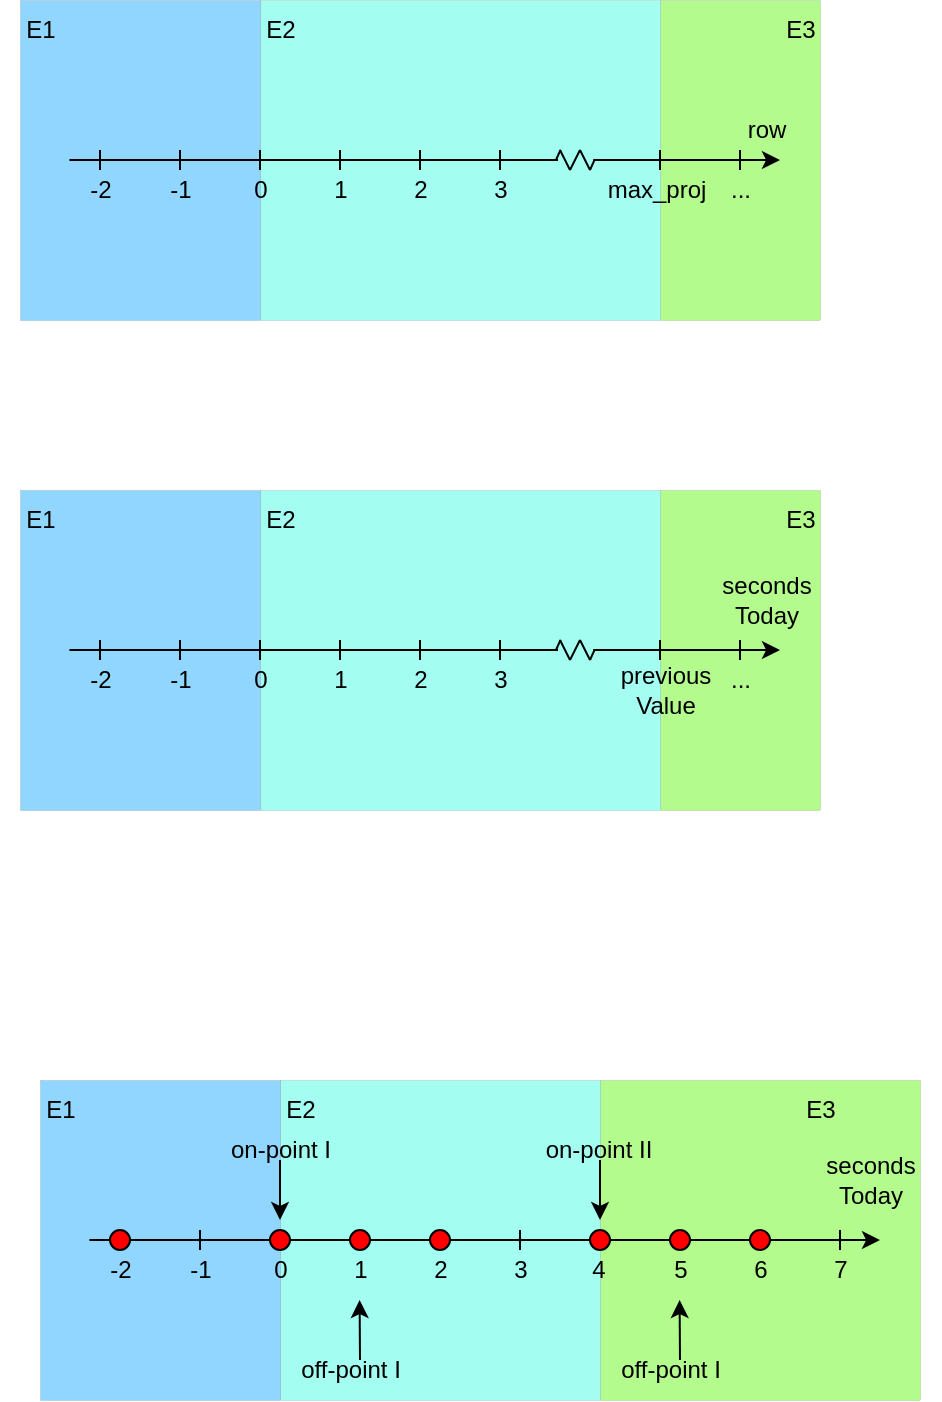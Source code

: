 <mxfile version="20.4.1" type="device" pages="4"><diagram id="XyOPIAh1SF2O_6Dm_9W6" name="row"><mxGraphModel dx="580" dy="315" grid="0" gridSize="10" guides="1" tooltips="1" connect="1" arrows="1" fold="1" page="1" pageScale="1" pageWidth="827" pageHeight="1169" math="0" shadow="0"><root><mxCell id="0"/><mxCell id="1" parent="0"/><mxCell id="z-jKcZe9JFJUxq-eMlUd-1" value="" style="rounded=0;whiteSpace=wrap;html=1;fillColor=#b2fb8c;strokeWidth=0;" vertex="1" parent="1"><mxGeometry x="440" y="585" width="80" height="160" as="geometry"/></mxCell><mxCell id="VmwlbT9tv_2r7a9RGxyj-30" value="" style="rounded=0;whiteSpace=wrap;html=1;fillColor=#b2fb8c;strokeWidth=0;" parent="1" vertex="1"><mxGeometry x="440" y="340" width="80" height="160" as="geometry"/></mxCell><mxCell id="VmwlbT9tv_2r7a9RGxyj-28" value="" style="rounded=0;whiteSpace=wrap;html=1;fillColor=#a4fdf1;strokeWidth=0;" parent="1" vertex="1"><mxGeometry x="240" y="340" width="200" height="160" as="geometry"/></mxCell><mxCell id="VmwlbT9tv_2r7a9RGxyj-26" value="" style="rounded=0;whiteSpace=wrap;html=1;fillColor=#91d6ff;strokeWidth=0;" parent="1" vertex="1"><mxGeometry x="120" y="340" width="120" height="160" as="geometry"/></mxCell><mxCell id="VmwlbT9tv_2r7a9RGxyj-1" value="" style="endArrow=classic;startArrow=none;html=1;rounded=0;startFill=0;entryX=-0.133;entryY=0;entryDx=0;entryDy=0;entryPerimeter=0;exitX=0.052;exitY=-0.002;exitDx=0;exitDy=0;exitPerimeter=0;" parent="1" source="804jgTx1HsIGyia56QH4-1" edge="1"><mxGeometry width="50" height="50" relative="1" as="geometry"><mxPoint x="140" y="420" as="sourcePoint"/><mxPoint x="500.01" y="420" as="targetPoint"/></mxGeometry></mxCell><mxCell id="VmwlbT9tv_2r7a9RGxyj-2" value="" style="endArrow=none;html=1;rounded=0;" parent="1" edge="1"><mxGeometry width="50" height="50" relative="1" as="geometry"><mxPoint x="160" y="425" as="sourcePoint"/><mxPoint x="160" y="415" as="targetPoint"/></mxGeometry></mxCell><mxCell id="VmwlbT9tv_2r7a9RGxyj-3" value="" style="endArrow=none;html=1;rounded=0;" parent="1" edge="1"><mxGeometry width="50" height="50" relative="1" as="geometry"><mxPoint x="240" y="425" as="sourcePoint"/><mxPoint x="240" y="415" as="targetPoint"/></mxGeometry></mxCell><mxCell id="VmwlbT9tv_2r7a9RGxyj-4" value="" style="endArrow=none;html=1;rounded=0;" parent="1" edge="1"><mxGeometry width="50" height="50" relative="1" as="geometry"><mxPoint x="200" y="425" as="sourcePoint"/><mxPoint x="200" y="415" as="targetPoint"/></mxGeometry></mxCell><mxCell id="VmwlbT9tv_2r7a9RGxyj-5" value="" style="endArrow=none;html=1;rounded=0;" parent="1" edge="1"><mxGeometry width="50" height="50" relative="1" as="geometry"><mxPoint x="280" y="425" as="sourcePoint"/><mxPoint x="280" y="415" as="targetPoint"/></mxGeometry></mxCell><mxCell id="VmwlbT9tv_2r7a9RGxyj-6" value="" style="endArrow=none;html=1;rounded=0;" parent="1" edge="1"><mxGeometry width="50" height="50" relative="1" as="geometry"><mxPoint x="320" y="425" as="sourcePoint"/><mxPoint x="320" y="415" as="targetPoint"/></mxGeometry></mxCell><mxCell id="VmwlbT9tv_2r7a9RGxyj-7" value="" style="endArrow=none;html=1;rounded=0;" parent="1" edge="1"><mxGeometry width="50" height="50" relative="1" as="geometry"><mxPoint x="360" y="425" as="sourcePoint"/><mxPoint x="360" y="415" as="targetPoint"/></mxGeometry></mxCell><mxCell id="VmwlbT9tv_2r7a9RGxyj-9" value="" style="endArrow=none;html=1;rounded=0;" parent="1" edge="1"><mxGeometry width="50" height="50" relative="1" as="geometry"><mxPoint x="440" y="425" as="sourcePoint"/><mxPoint x="440" y="415" as="targetPoint"/></mxGeometry></mxCell><mxCell id="VmwlbT9tv_2r7a9RGxyj-10" value="" style="endArrow=none;html=1;rounded=0;" parent="1" edge="1"><mxGeometry width="50" height="50" relative="1" as="geometry"><mxPoint x="480" y="425" as="sourcePoint"/><mxPoint x="480" y="415" as="targetPoint"/></mxGeometry></mxCell><mxCell id="VmwlbT9tv_2r7a9RGxyj-14" value="-2" style="text;html=1;align=center;verticalAlign=middle;resizable=0;points=[];autosize=1;strokeColor=none;fillColor=none;" parent="1" vertex="1"><mxGeometry x="145" y="420" width="30" height="30" as="geometry"/></mxCell><mxCell id="VmwlbT9tv_2r7a9RGxyj-15" value="-1" style="text;html=1;align=center;verticalAlign=middle;resizable=0;points=[];autosize=1;strokeColor=none;fillColor=none;" parent="1" vertex="1"><mxGeometry x="185" y="420" width="30" height="30" as="geometry"/></mxCell><mxCell id="VmwlbT9tv_2r7a9RGxyj-16" value="0" style="text;html=1;align=center;verticalAlign=middle;resizable=0;points=[];autosize=1;strokeColor=none;fillColor=none;" parent="1" vertex="1"><mxGeometry x="225" y="420" width="30" height="30" as="geometry"/></mxCell><mxCell id="VmwlbT9tv_2r7a9RGxyj-17" value="1" style="text;html=1;align=center;verticalAlign=middle;resizable=0;points=[];autosize=1;strokeColor=none;fillColor=none;" parent="1" vertex="1"><mxGeometry x="265" y="420" width="30" height="30" as="geometry"/></mxCell><mxCell id="VmwlbT9tv_2r7a9RGxyj-18" value="2" style="text;html=1;align=center;verticalAlign=middle;resizable=0;points=[];autosize=1;strokeColor=none;fillColor=none;" parent="1" vertex="1"><mxGeometry x="305" y="420" width="30" height="30" as="geometry"/></mxCell><mxCell id="VmwlbT9tv_2r7a9RGxyj-19" value="3" style="text;html=1;align=center;verticalAlign=middle;resizable=0;points=[];autosize=1;strokeColor=none;fillColor=none;" parent="1" vertex="1"><mxGeometry x="345" y="420" width="30" height="30" as="geometry"/></mxCell><mxCell id="VmwlbT9tv_2r7a9RGxyj-31" value="E1" style="text;html=1;align=center;verticalAlign=middle;resizable=0;points=[];autosize=1;strokeColor=none;fillColor=none;fontSize=12;fontFamily=Helvetica;fontColor=default;" parent="1" vertex="1"><mxGeometry x="110" y="340" width="40" height="30" as="geometry"/></mxCell><mxCell id="VmwlbT9tv_2r7a9RGxyj-32" value="E2" style="text;html=1;align=center;verticalAlign=middle;resizable=0;points=[];autosize=1;strokeColor=none;fillColor=none;fontSize=12;fontFamily=Helvetica;fontColor=default;" parent="1" vertex="1"><mxGeometry x="230" y="340" width="40" height="30" as="geometry"/></mxCell><mxCell id="VmwlbT9tv_2r7a9RGxyj-33" value="E3" style="text;html=1;align=center;verticalAlign=middle;resizable=0;points=[];autosize=1;strokeColor=none;fillColor=none;fontSize=12;fontFamily=Helvetica;fontColor=default;" parent="1" vertex="1"><mxGeometry x="490" y="340" width="40" height="30" as="geometry"/></mxCell><mxCell id="VmwlbT9tv_2r7a9RGxyj-34" value="row" style="text;html=1;align=center;verticalAlign=middle;resizable=0;points=[];autosize=1;strokeColor=none;fillColor=none;fontSize=12;fontFamily=Helvetica;fontColor=default;" parent="1" vertex="1"><mxGeometry x="473" y="390" width="40" height="30" as="geometry"/></mxCell><mxCell id="804jgTx1HsIGyia56QH4-1" value="max_proj" style="text;html=1;align=center;verticalAlign=middle;resizable=0;points=[];autosize=1;strokeColor=none;fillColor=none;" parent="1" vertex="1"><mxGeometry x="403" y="420" width="70" height="30" as="geometry"/></mxCell><mxCell id="804jgTx1HsIGyia56QH4-3" value="..." style="text;html=1;align=center;verticalAlign=middle;resizable=0;points=[];autosize=1;strokeColor=none;fillColor=none;" parent="1" vertex="1"><mxGeometry x="465" y="420" width="30" height="30" as="geometry"/></mxCell><mxCell id="804jgTx1HsIGyia56QH4-8" value="" style="endArrow=none;html=1;rounded=0;fontFamily=Helvetica;fontSize=12;fontColor=default;entryX=0.061;entryY=-0.002;entryDx=0;entryDy=0;entryPerimeter=0;" parent="1" target="804jgTx1HsIGyia56QH4-1" edge="1"><mxGeometry width="50" height="50" relative="1" as="geometry"><mxPoint x="405" y="425" as="sourcePoint"/><mxPoint x="410" y="415" as="targetPoint"/></mxGeometry></mxCell><mxCell id="804jgTx1HsIGyia56QH4-10" value="" style="endArrow=none;html=1;rounded=0;fontFamily=Helvetica;fontSize=12;fontColor=default;" parent="1" edge="1"><mxGeometry width="50" height="50" relative="1" as="geometry"><mxPoint x="400" y="415" as="sourcePoint"/><mxPoint x="405" y="425" as="targetPoint"/></mxGeometry></mxCell><mxCell id="804jgTx1HsIGyia56QH4-11" value="" style="endArrow=none;html=1;rounded=0;fontFamily=Helvetica;fontSize=12;fontColor=default;" parent="1" edge="1"><mxGeometry width="50" height="50" relative="1" as="geometry"><mxPoint x="395" y="425" as="sourcePoint"/><mxPoint x="400" y="415" as="targetPoint"/></mxGeometry></mxCell><mxCell id="804jgTx1HsIGyia56QH4-18" value="" style="endArrow=none;html=1;rounded=0;fontFamily=Helvetica;fontSize=12;fontColor=default;" parent="1" edge="1"><mxGeometry width="50" height="50" relative="1" as="geometry"><mxPoint x="395" y="425" as="sourcePoint"/><mxPoint x="390" y="415" as="targetPoint"/></mxGeometry></mxCell><mxCell id="804jgTx1HsIGyia56QH4-19" value="" style="endArrow=none;html=1;rounded=0;fontFamily=Helvetica;fontSize=12;fontColor=default;entryX=0.061;entryY=-0.002;entryDx=0;entryDy=0;entryPerimeter=0;" parent="1" edge="1"><mxGeometry width="50" height="50" relative="1" as="geometry"><mxPoint x="388" y="420" as="sourcePoint"/><mxPoint x="390.27" y="414.94" as="targetPoint"/></mxGeometry></mxCell><mxCell id="804jgTx1HsIGyia56QH4-20" value="" style="endArrow=none;html=1;rounded=0;fontFamily=Helvetica;fontSize=12;fontColor=default;entryX=-0.009;entryY=-0.002;entryDx=0;entryDy=0;entryPerimeter=0;" parent="1" target="VmwlbT9tv_2r7a9RGxyj-14" edge="1"><mxGeometry width="50" height="50" relative="1" as="geometry"><mxPoint x="389" y="420" as="sourcePoint"/><mxPoint x="239" y="420" as="targetPoint"/></mxGeometry></mxCell><mxCell id="z-jKcZe9JFJUxq-eMlUd-2" value="" style="rounded=0;whiteSpace=wrap;html=1;fillColor=#a4fdf1;strokeWidth=0;" vertex="1" parent="1"><mxGeometry x="240" y="585" width="200" height="160" as="geometry"/></mxCell><mxCell id="z-jKcZe9JFJUxq-eMlUd-3" value="" style="rounded=0;whiteSpace=wrap;html=1;fillColor=#91d6ff;strokeWidth=0;" vertex="1" parent="1"><mxGeometry x="120" y="585" width="120" height="160" as="geometry"/></mxCell><mxCell id="z-jKcZe9JFJUxq-eMlUd-4" value="" style="endArrow=classic;startArrow=none;html=1;rounded=0;startFill=0;entryX=-0.133;entryY=0;entryDx=0;entryDy=0;entryPerimeter=0;exitX=0.052;exitY=-0.002;exitDx=0;exitDy=0;exitPerimeter=0;" edge="1" parent="1"><mxGeometry width="50" height="50" relative="1" as="geometry"><mxPoint x="406.64" y="664.94" as="sourcePoint"/><mxPoint x="500.01" y="665" as="targetPoint"/></mxGeometry></mxCell><mxCell id="z-jKcZe9JFJUxq-eMlUd-5" value="" style="endArrow=none;html=1;rounded=0;" edge="1" parent="1"><mxGeometry width="50" height="50" relative="1" as="geometry"><mxPoint x="160" y="670" as="sourcePoint"/><mxPoint x="160" y="660" as="targetPoint"/></mxGeometry></mxCell><mxCell id="z-jKcZe9JFJUxq-eMlUd-6" value="" style="endArrow=none;html=1;rounded=0;" edge="1" parent="1"><mxGeometry width="50" height="50" relative="1" as="geometry"><mxPoint x="240" y="670" as="sourcePoint"/><mxPoint x="240" y="660" as="targetPoint"/></mxGeometry></mxCell><mxCell id="z-jKcZe9JFJUxq-eMlUd-7" value="" style="endArrow=none;html=1;rounded=0;" edge="1" parent="1"><mxGeometry width="50" height="50" relative="1" as="geometry"><mxPoint x="200" y="670" as="sourcePoint"/><mxPoint x="200" y="660" as="targetPoint"/></mxGeometry></mxCell><mxCell id="z-jKcZe9JFJUxq-eMlUd-8" value="" style="endArrow=none;html=1;rounded=0;" edge="1" parent="1"><mxGeometry width="50" height="50" relative="1" as="geometry"><mxPoint x="280" y="670" as="sourcePoint"/><mxPoint x="280" y="660" as="targetPoint"/></mxGeometry></mxCell><mxCell id="z-jKcZe9JFJUxq-eMlUd-9" value="" style="endArrow=none;html=1;rounded=0;" edge="1" parent="1"><mxGeometry width="50" height="50" relative="1" as="geometry"><mxPoint x="320" y="670" as="sourcePoint"/><mxPoint x="320" y="660" as="targetPoint"/></mxGeometry></mxCell><mxCell id="z-jKcZe9JFJUxq-eMlUd-10" value="" style="endArrow=none;html=1;rounded=0;" edge="1" parent="1"><mxGeometry width="50" height="50" relative="1" as="geometry"><mxPoint x="360" y="670" as="sourcePoint"/><mxPoint x="360" y="660" as="targetPoint"/></mxGeometry></mxCell><mxCell id="z-jKcZe9JFJUxq-eMlUd-11" value="" style="endArrow=none;html=1;rounded=0;" edge="1" parent="1"><mxGeometry width="50" height="50" relative="1" as="geometry"><mxPoint x="440" y="670" as="sourcePoint"/><mxPoint x="440" y="660" as="targetPoint"/></mxGeometry></mxCell><mxCell id="z-jKcZe9JFJUxq-eMlUd-12" value="" style="endArrow=none;html=1;rounded=0;" edge="1" parent="1"><mxGeometry width="50" height="50" relative="1" as="geometry"><mxPoint x="480" y="670" as="sourcePoint"/><mxPoint x="480" y="660" as="targetPoint"/></mxGeometry></mxCell><mxCell id="z-jKcZe9JFJUxq-eMlUd-13" value="-2" style="text;html=1;align=center;verticalAlign=middle;resizable=0;points=[];autosize=1;strokeColor=none;fillColor=none;" vertex="1" parent="1"><mxGeometry x="145" y="665" width="30" height="30" as="geometry"/></mxCell><mxCell id="z-jKcZe9JFJUxq-eMlUd-14" value="-1" style="text;html=1;align=center;verticalAlign=middle;resizable=0;points=[];autosize=1;strokeColor=none;fillColor=none;" vertex="1" parent="1"><mxGeometry x="185" y="665" width="30" height="30" as="geometry"/></mxCell><mxCell id="z-jKcZe9JFJUxq-eMlUd-15" value="0" style="text;html=1;align=center;verticalAlign=middle;resizable=0;points=[];autosize=1;strokeColor=none;fillColor=none;" vertex="1" parent="1"><mxGeometry x="225" y="665" width="30" height="30" as="geometry"/></mxCell><mxCell id="z-jKcZe9JFJUxq-eMlUd-16" value="1" style="text;html=1;align=center;verticalAlign=middle;resizable=0;points=[];autosize=1;strokeColor=none;fillColor=none;" vertex="1" parent="1"><mxGeometry x="265" y="665" width="30" height="30" as="geometry"/></mxCell><mxCell id="z-jKcZe9JFJUxq-eMlUd-17" value="2" style="text;html=1;align=center;verticalAlign=middle;resizable=0;points=[];autosize=1;strokeColor=none;fillColor=none;" vertex="1" parent="1"><mxGeometry x="305" y="665" width="30" height="30" as="geometry"/></mxCell><mxCell id="z-jKcZe9JFJUxq-eMlUd-18" value="3" style="text;html=1;align=center;verticalAlign=middle;resizable=0;points=[];autosize=1;strokeColor=none;fillColor=none;" vertex="1" parent="1"><mxGeometry x="345" y="665" width="30" height="30" as="geometry"/></mxCell><mxCell id="z-jKcZe9JFJUxq-eMlUd-19" value="E1" style="text;html=1;align=center;verticalAlign=middle;resizable=0;points=[];autosize=1;strokeColor=none;fillColor=none;fontSize=12;fontFamily=Helvetica;fontColor=default;" vertex="1" parent="1"><mxGeometry x="110" y="585" width="40" height="30" as="geometry"/></mxCell><mxCell id="z-jKcZe9JFJUxq-eMlUd-20" value="E2" style="text;html=1;align=center;verticalAlign=middle;resizable=0;points=[];autosize=1;strokeColor=none;fillColor=none;fontSize=12;fontFamily=Helvetica;fontColor=default;" vertex="1" parent="1"><mxGeometry x="230" y="585" width="40" height="30" as="geometry"/></mxCell><mxCell id="z-jKcZe9JFJUxq-eMlUd-21" value="E3" style="text;html=1;align=center;verticalAlign=middle;resizable=0;points=[];autosize=1;strokeColor=none;fillColor=none;fontSize=12;fontFamily=Helvetica;fontColor=default;" vertex="1" parent="1"><mxGeometry x="490" y="585" width="40" height="30" as="geometry"/></mxCell><mxCell id="z-jKcZe9JFJUxq-eMlUd-22" value="seconds&lt;br&gt;Today" style="text;html=1;align=center;verticalAlign=middle;resizable=0;points=[];autosize=1;strokeColor=none;fillColor=none;fontSize=12;fontFamily=Helvetica;fontColor=default;" vertex="1" parent="1"><mxGeometry x="458" y="620" width="70" height="40" as="geometry"/></mxCell><mxCell id="z-jKcZe9JFJUxq-eMlUd-24" value="..." style="text;html=1;align=center;verticalAlign=middle;resizable=0;points=[];autosize=1;strokeColor=none;fillColor=none;" vertex="1" parent="1"><mxGeometry x="465" y="665" width="30" height="30" as="geometry"/></mxCell><mxCell id="z-jKcZe9JFJUxq-eMlUd-25" value="" style="endArrow=none;html=1;rounded=0;fontFamily=Helvetica;fontSize=12;fontColor=default;entryX=0.061;entryY=-0.002;entryDx=0;entryDy=0;entryPerimeter=0;" edge="1" parent="1"><mxGeometry width="50" height="50" relative="1" as="geometry"><mxPoint x="405" y="670" as="sourcePoint"/><mxPoint x="407.27" y="664.94" as="targetPoint"/></mxGeometry></mxCell><mxCell id="z-jKcZe9JFJUxq-eMlUd-26" value="" style="endArrow=none;html=1;rounded=0;fontFamily=Helvetica;fontSize=12;fontColor=default;" edge="1" parent="1"><mxGeometry width="50" height="50" relative="1" as="geometry"><mxPoint x="400" y="660" as="sourcePoint"/><mxPoint x="405" y="670" as="targetPoint"/></mxGeometry></mxCell><mxCell id="z-jKcZe9JFJUxq-eMlUd-27" value="" style="endArrow=none;html=1;rounded=0;fontFamily=Helvetica;fontSize=12;fontColor=default;" edge="1" parent="1"><mxGeometry width="50" height="50" relative="1" as="geometry"><mxPoint x="395" y="670" as="sourcePoint"/><mxPoint x="400" y="660" as="targetPoint"/></mxGeometry></mxCell><mxCell id="z-jKcZe9JFJUxq-eMlUd-28" value="" style="endArrow=none;html=1;rounded=0;fontFamily=Helvetica;fontSize=12;fontColor=default;" edge="1" parent="1"><mxGeometry width="50" height="50" relative="1" as="geometry"><mxPoint x="395" y="670" as="sourcePoint"/><mxPoint x="390" y="660" as="targetPoint"/></mxGeometry></mxCell><mxCell id="z-jKcZe9JFJUxq-eMlUd-29" value="" style="endArrow=none;html=1;rounded=0;fontFamily=Helvetica;fontSize=12;fontColor=default;entryX=0.061;entryY=-0.002;entryDx=0;entryDy=0;entryPerimeter=0;" edge="1" parent="1"><mxGeometry width="50" height="50" relative="1" as="geometry"><mxPoint x="388" y="665" as="sourcePoint"/><mxPoint x="390.27" y="659.94" as="targetPoint"/></mxGeometry></mxCell><mxCell id="z-jKcZe9JFJUxq-eMlUd-30" value="" style="endArrow=none;html=1;rounded=0;fontFamily=Helvetica;fontSize=12;fontColor=default;entryX=-0.009;entryY=-0.002;entryDx=0;entryDy=0;entryPerimeter=0;" edge="1" parent="1" target="z-jKcZe9JFJUxq-eMlUd-13"><mxGeometry width="50" height="50" relative="1" as="geometry"><mxPoint x="389" y="665" as="sourcePoint"/><mxPoint x="239" y="665" as="targetPoint"/></mxGeometry></mxCell><mxCell id="z-jKcZe9JFJUxq-eMlUd-31" value="previous&lt;br&gt;Value" style="text;html=1;strokeColor=none;fillColor=none;align=center;verticalAlign=middle;whiteSpace=wrap;rounded=0;" vertex="1" parent="1"><mxGeometry x="413" y="670" width="60" height="30" as="geometry"/></mxCell><mxCell id="z-jKcZe9JFJUxq-eMlUd-66" value="" style="rounded=0;whiteSpace=wrap;html=1;fillColor=#b2fb8c;strokeWidth=0;" vertex="1" parent="1"><mxGeometry x="410" y="880" width="160" height="160" as="geometry"/></mxCell><mxCell id="z-jKcZe9JFJUxq-eMlUd-67" value="" style="rounded=0;whiteSpace=wrap;html=1;fillColor=#a4fdf1;strokeWidth=0;" vertex="1" parent="1"><mxGeometry x="250" y="880" width="160" height="160" as="geometry"/></mxCell><mxCell id="z-jKcZe9JFJUxq-eMlUd-68" value="" style="rounded=0;whiteSpace=wrap;html=1;fillColor=#91d6ff;strokeWidth=0;" vertex="1" parent="1"><mxGeometry x="130" y="880" width="120" height="160" as="geometry"/></mxCell><mxCell id="z-jKcZe9JFJUxq-eMlUd-69" value="" style="endArrow=classic;startArrow=none;html=1;rounded=0;startFill=0;entryX=-0.133;entryY=0;entryDx=0;entryDy=0;entryPerimeter=0;exitX=0.052;exitY=-0.002;exitDx=0;exitDy=0;exitPerimeter=0;" edge="1" parent="1"><mxGeometry width="50" height="50" relative="1" as="geometry"><mxPoint x="398" y="960" as="sourcePoint"/><mxPoint x="550" y="960.06" as="targetPoint"/></mxGeometry></mxCell><mxCell id="z-jKcZe9JFJUxq-eMlUd-70" value="" style="endArrow=none;html=1;rounded=0;startArrow=none;" edge="1" parent="1" source="z-jKcZe9JFJUxq-eMlUd-108"><mxGeometry width="50" height="50" relative="1" as="geometry"><mxPoint x="170" y="965" as="sourcePoint"/><mxPoint x="170" y="955" as="targetPoint"/></mxGeometry></mxCell><mxCell id="z-jKcZe9JFJUxq-eMlUd-71" value="" style="endArrow=none;html=1;rounded=0;" edge="1" parent="1"><mxGeometry width="50" height="50" relative="1" as="geometry"><mxPoint x="250" y="965" as="sourcePoint"/><mxPoint x="250" y="955" as="targetPoint"/></mxGeometry></mxCell><mxCell id="z-jKcZe9JFJUxq-eMlUd-72" value="" style="endArrow=none;html=1;rounded=0;" edge="1" parent="1"><mxGeometry width="50" height="50" relative="1" as="geometry"><mxPoint x="210" y="965" as="sourcePoint"/><mxPoint x="210" y="955" as="targetPoint"/></mxGeometry></mxCell><mxCell id="z-jKcZe9JFJUxq-eMlUd-73" value="" style="endArrow=none;html=1;rounded=0;startArrow=none;" edge="1" parent="1" source="z-jKcZe9JFJUxq-eMlUd-106"><mxGeometry width="50" height="50" relative="1" as="geometry"><mxPoint x="290" y="965" as="sourcePoint"/><mxPoint x="290" y="955" as="targetPoint"/></mxGeometry></mxCell><mxCell id="z-jKcZe9JFJUxq-eMlUd-74" value="" style="endArrow=none;html=1;rounded=0;" edge="1" parent="1"><mxGeometry width="50" height="50" relative="1" as="geometry"><mxPoint x="330" y="965" as="sourcePoint"/><mxPoint x="330" y="955" as="targetPoint"/></mxGeometry></mxCell><mxCell id="z-jKcZe9JFJUxq-eMlUd-75" value="" style="endArrow=none;html=1;rounded=0;" edge="1" parent="1"><mxGeometry width="50" height="50" relative="1" as="geometry"><mxPoint x="370" y="965" as="sourcePoint"/><mxPoint x="370" y="955" as="targetPoint"/></mxGeometry></mxCell><mxCell id="z-jKcZe9JFJUxq-eMlUd-76" value="" style="endArrow=none;html=1;rounded=0;" edge="1" parent="1"><mxGeometry width="50" height="50" relative="1" as="geometry"><mxPoint x="450" y="965" as="sourcePoint"/><mxPoint x="450" y="955" as="targetPoint"/></mxGeometry></mxCell><mxCell id="z-jKcZe9JFJUxq-eMlUd-78" value="-2" style="text;html=1;align=center;verticalAlign=middle;resizable=0;points=[];autosize=1;strokeColor=none;fillColor=none;" vertex="1" parent="1"><mxGeometry x="155" y="960" width="30" height="30" as="geometry"/></mxCell><mxCell id="z-jKcZe9JFJUxq-eMlUd-79" value="-1" style="text;html=1;align=center;verticalAlign=middle;resizable=0;points=[];autosize=1;strokeColor=none;fillColor=none;" vertex="1" parent="1"><mxGeometry x="195" y="960" width="30" height="30" as="geometry"/></mxCell><mxCell id="z-jKcZe9JFJUxq-eMlUd-80" value="0" style="text;html=1;align=center;verticalAlign=middle;resizable=0;points=[];autosize=1;strokeColor=none;fillColor=none;" vertex="1" parent="1"><mxGeometry x="235" y="960" width="30" height="30" as="geometry"/></mxCell><mxCell id="z-jKcZe9JFJUxq-eMlUd-81" value="1" style="text;html=1;align=center;verticalAlign=middle;resizable=0;points=[];autosize=1;strokeColor=none;fillColor=none;" vertex="1" parent="1"><mxGeometry x="275" y="960" width="30" height="30" as="geometry"/></mxCell><mxCell id="z-jKcZe9JFJUxq-eMlUd-82" value="2" style="text;html=1;align=center;verticalAlign=middle;resizable=0;points=[];autosize=1;strokeColor=none;fillColor=none;" vertex="1" parent="1"><mxGeometry x="315" y="960" width="30" height="30" as="geometry"/></mxCell><mxCell id="z-jKcZe9JFJUxq-eMlUd-83" value="3" style="text;html=1;align=center;verticalAlign=middle;resizable=0;points=[];autosize=1;strokeColor=none;fillColor=none;" vertex="1" parent="1"><mxGeometry x="355" y="960" width="30" height="30" as="geometry"/></mxCell><mxCell id="z-jKcZe9JFJUxq-eMlUd-84" value="E1" style="text;html=1;align=center;verticalAlign=middle;resizable=0;points=[];autosize=1;strokeColor=none;fillColor=none;fontSize=12;fontFamily=Helvetica;fontColor=default;" vertex="1" parent="1"><mxGeometry x="120" y="880" width="40" height="30" as="geometry"/></mxCell><mxCell id="z-jKcZe9JFJUxq-eMlUd-85" value="E2" style="text;html=1;align=center;verticalAlign=middle;resizable=0;points=[];autosize=1;strokeColor=none;fillColor=none;fontSize=12;fontFamily=Helvetica;fontColor=default;" vertex="1" parent="1"><mxGeometry x="240" y="880" width="40" height="30" as="geometry"/></mxCell><mxCell id="z-jKcZe9JFJUxq-eMlUd-86" value="E3" style="text;html=1;align=center;verticalAlign=middle;resizable=0;points=[];autosize=1;strokeColor=none;fillColor=none;fontSize=12;fontFamily=Helvetica;fontColor=default;" vertex="1" parent="1"><mxGeometry x="500" y="880" width="40" height="30" as="geometry"/></mxCell><mxCell id="z-jKcZe9JFJUxq-eMlUd-87" value="seconds&lt;br&gt;Today" style="text;html=1;align=center;verticalAlign=middle;resizable=0;points=[];autosize=1;strokeColor=none;fillColor=none;fontSize=12;fontFamily=Helvetica;fontColor=default;" vertex="1" parent="1"><mxGeometry x="510" y="910" width="70" height="40" as="geometry"/></mxCell><mxCell id="z-jKcZe9JFJUxq-eMlUd-94" value="" style="endArrow=none;html=1;rounded=0;fontFamily=Helvetica;fontSize=12;fontColor=default;entryX=-0.009;entryY=-0.002;entryDx=0;entryDy=0;entryPerimeter=0;startArrow=none;" edge="1" parent="1" target="z-jKcZe9JFJUxq-eMlUd-78" source="z-jKcZe9JFJUxq-eMlUd-108"><mxGeometry width="50" height="50" relative="1" as="geometry"><mxPoint x="399" y="960" as="sourcePoint"/><mxPoint x="249" y="960" as="targetPoint"/></mxGeometry></mxCell><mxCell id="z-jKcZe9JFJUxq-eMlUd-96" value="" style="endArrow=none;html=1;rounded=0;startArrow=none;" edge="1" parent="1" source="z-jKcZe9JFJUxq-eMlUd-133"><mxGeometry width="50" height="50" relative="1" as="geometry"><mxPoint x="410" y="965" as="sourcePoint"/><mxPoint x="410" y="955" as="targetPoint"/></mxGeometry></mxCell><mxCell id="z-jKcZe9JFJUxq-eMlUd-97" value="4" style="text;html=1;align=center;verticalAlign=middle;resizable=0;points=[];autosize=1;strokeColor=none;fillColor=none;" vertex="1" parent="1"><mxGeometry x="394" y="960" width="30" height="30" as="geometry"/></mxCell><mxCell id="z-jKcZe9JFJUxq-eMlUd-98" value="5" style="text;html=1;align=center;verticalAlign=middle;resizable=0;points=[];autosize=1;strokeColor=none;fillColor=none;" vertex="1" parent="1"><mxGeometry x="435" y="960" width="30" height="30" as="geometry"/></mxCell><mxCell id="z-jKcZe9JFJUxq-eMlUd-100" value="6" style="text;html=1;align=center;verticalAlign=middle;resizable=0;points=[];autosize=1;strokeColor=none;fillColor=none;" vertex="1" parent="1"><mxGeometry x="475" y="960" width="30" height="30" as="geometry"/></mxCell><mxCell id="z-jKcZe9JFJUxq-eMlUd-101" value="" style="endArrow=none;html=1;rounded=0;startArrow=none;" edge="1" parent="1" source="z-jKcZe9JFJUxq-eMlUd-121"><mxGeometry width="50" height="50" relative="1" as="geometry"><mxPoint x="490" y="965" as="sourcePoint"/><mxPoint x="490" y="955" as="targetPoint"/></mxGeometry></mxCell><mxCell id="z-jKcZe9JFJUxq-eMlUd-102" value="" style="endArrow=none;html=1;rounded=0;" edge="1" parent="1"><mxGeometry width="50" height="50" relative="1" as="geometry"><mxPoint x="530" y="965" as="sourcePoint"/><mxPoint x="530" y="955" as="targetPoint"/></mxGeometry></mxCell><mxCell id="z-jKcZe9JFJUxq-eMlUd-103" value="7" style="text;html=1;align=center;verticalAlign=middle;resizable=0;points=[];autosize=1;strokeColor=none;fillColor=none;" vertex="1" parent="1"><mxGeometry x="515" y="960" width="30" height="30" as="geometry"/></mxCell><mxCell id="z-jKcZe9JFJUxq-eMlUd-119" value="" style="endArrow=none;html=1;rounded=0;fontFamily=Helvetica;fontSize=12;fontColor=default;startArrow=none;" edge="1" parent="1" source="z-jKcZe9JFJUxq-eMlUd-130" target="z-jKcZe9JFJUxq-eMlUd-108"><mxGeometry width="50" height="50" relative="1" as="geometry"><mxPoint x="399" y="960" as="sourcePoint"/><mxPoint x="200" y="950" as="targetPoint"/></mxGeometry></mxCell><mxCell id="z-jKcZe9JFJUxq-eMlUd-120" value="" style="endArrow=none;html=1;rounded=0;fontFamily=Helvetica;fontSize=12;fontColor=default;startArrow=none;" edge="1" parent="1" source="z-jKcZe9JFJUxq-eMlUd-143" target="z-jKcZe9JFJUxq-eMlUd-106"><mxGeometry width="50" height="50" relative="1" as="geometry"><mxPoint x="399.0" y="960" as="sourcePoint"/><mxPoint x="215" y="960" as="targetPoint"/></mxGeometry></mxCell><mxCell id="z-jKcZe9JFJUxq-eMlUd-121" value="" style="ellipse;whiteSpace=wrap;html=1;aspect=fixed;fillColor=#FF0000;" vertex="1" parent="1"><mxGeometry x="485" y="955" width="10" height="10" as="geometry"/></mxCell><mxCell id="z-jKcZe9JFJUxq-eMlUd-122" value="" style="endArrow=none;html=1;rounded=0;" edge="1" parent="1" target="z-jKcZe9JFJUxq-eMlUd-121"><mxGeometry width="50" height="50" relative="1" as="geometry"><mxPoint x="490" y="965" as="sourcePoint"/><mxPoint x="490" y="955" as="targetPoint"/></mxGeometry></mxCell><mxCell id="z-jKcZe9JFJUxq-eMlUd-123" value="on-point I" style="text;html=1;align=center;verticalAlign=middle;resizable=0;points=[];autosize=1;strokeColor=none;fillColor=none;fontSize=12;fontFamily=Helvetica;fontColor=default;" vertex="1" parent="1"><mxGeometry x="215" y="900" width="70" height="30" as="geometry"/></mxCell><mxCell id="z-jKcZe9JFJUxq-eMlUd-124" value="on-point II" style="text;html=1;align=center;verticalAlign=middle;resizable=0;points=[];autosize=1;strokeColor=none;fillColor=none;fontSize=12;fontFamily=Helvetica;fontColor=default;" vertex="1" parent="1"><mxGeometry x="369" y="900" width="80" height="30" as="geometry"/></mxCell><mxCell id="z-jKcZe9JFJUxq-eMlUd-127" value="" style="endArrow=classic;html=1;rounded=0;" edge="1" parent="1"><mxGeometry width="50" height="50" relative="1" as="geometry"><mxPoint x="250" y="920" as="sourcePoint"/><mxPoint x="250" y="950" as="targetPoint"/></mxGeometry></mxCell><mxCell id="z-jKcZe9JFJUxq-eMlUd-128" value="" style="endArrow=classic;html=1;rounded=0;" edge="1" parent="1"><mxGeometry width="50" height="50" relative="1" as="geometry"><mxPoint x="410" y="920" as="sourcePoint"/><mxPoint x="410" y="950" as="targetPoint"/></mxGeometry></mxCell><mxCell id="z-jKcZe9JFJUxq-eMlUd-130" value="" style="ellipse;whiteSpace=wrap;html=1;aspect=fixed;fillColor=#FF0000;" vertex="1" parent="1"><mxGeometry x="245" y="955" width="10" height="10" as="geometry"/></mxCell><mxCell id="z-jKcZe9JFJUxq-eMlUd-131" value="" style="endArrow=none;html=1;rounded=0;fontFamily=Helvetica;fontSize=12;fontColor=default;startArrow=none;" edge="1" parent="1" source="z-jKcZe9JFJUxq-eMlUd-106" target="z-jKcZe9JFJUxq-eMlUd-130"><mxGeometry width="50" height="50" relative="1" as="geometry"><mxPoint x="325.0" y="960" as="sourcePoint"/><mxPoint x="215.0" y="960" as="targetPoint"/></mxGeometry></mxCell><mxCell id="z-jKcZe9JFJUxq-eMlUd-133" value="" style="ellipse;whiteSpace=wrap;html=1;aspect=fixed;fillColor=#FF0000;" vertex="1" parent="1"><mxGeometry x="405" y="955" width="10" height="10" as="geometry"/></mxCell><mxCell id="z-jKcZe9JFJUxq-eMlUd-134" value="" style="endArrow=none;html=1;rounded=0;" edge="1" parent="1" target="z-jKcZe9JFJUxq-eMlUd-133"><mxGeometry width="50" height="50" relative="1" as="geometry"><mxPoint x="410.0" y="965" as="sourcePoint"/><mxPoint x="410.0" y="955" as="targetPoint"/></mxGeometry></mxCell><mxCell id="z-jKcZe9JFJUxq-eMlUd-106" value="" style="ellipse;whiteSpace=wrap;html=1;aspect=fixed;fillColor=#FF0000;" vertex="1" parent="1"><mxGeometry x="285" y="955" width="10" height="10" as="geometry"/></mxCell><mxCell id="z-jKcZe9JFJUxq-eMlUd-135" value="" style="endArrow=none;html=1;rounded=0;" edge="1" parent="1" target="z-jKcZe9JFJUxq-eMlUd-106"><mxGeometry width="50" height="50" relative="1" as="geometry"><mxPoint x="290.0" y="965" as="sourcePoint"/><mxPoint x="290.0" y="955" as="targetPoint"/></mxGeometry></mxCell><mxCell id="z-jKcZe9JFJUxq-eMlUd-136" value="" style="endArrow=classic;html=1;rounded=0;" edge="1" parent="1"><mxGeometry width="50" height="50" relative="1" as="geometry"><mxPoint x="290" y="1020" as="sourcePoint"/><mxPoint x="289.8" y="990" as="targetPoint"/></mxGeometry></mxCell><mxCell id="z-jKcZe9JFJUxq-eMlUd-138" value="" style="endArrow=classic;html=1;rounded=0;" edge="1" parent="1"><mxGeometry width="50" height="50" relative="1" as="geometry"><mxPoint x="450.0" y="1020" as="sourcePoint"/><mxPoint x="449.8" y="990" as="targetPoint"/></mxGeometry></mxCell><mxCell id="z-jKcZe9JFJUxq-eMlUd-139" value="" style="ellipse;whiteSpace=wrap;html=1;aspect=fixed;fillColor=#FF0000;" vertex="1" parent="1"><mxGeometry x="445" y="955" width="10" height="10" as="geometry"/></mxCell><mxCell id="z-jKcZe9JFJUxq-eMlUd-141" value="off-point I" style="text;html=1;align=center;verticalAlign=middle;resizable=0;points=[];autosize=1;strokeColor=none;fillColor=none;fontSize=12;fontFamily=Helvetica;fontColor=default;" vertex="1" parent="1"><mxGeometry x="250" y="1010" width="70" height="30" as="geometry"/></mxCell><mxCell id="z-jKcZe9JFJUxq-eMlUd-142" value="off-point I" style="text;html=1;align=center;verticalAlign=middle;resizable=0;points=[];autosize=1;strokeColor=none;fillColor=none;fontSize=12;fontFamily=Helvetica;fontColor=default;" vertex="1" parent="1"><mxGeometry x="410" y="1010" width="70" height="30" as="geometry"/></mxCell><mxCell id="z-jKcZe9JFJUxq-eMlUd-143" value="" style="ellipse;whiteSpace=wrap;html=1;aspect=fixed;fillColor=#FF0000;" vertex="1" parent="1"><mxGeometry x="325" y="955" width="10" height="10" as="geometry"/></mxCell><mxCell id="z-jKcZe9JFJUxq-eMlUd-144" value="" style="endArrow=none;html=1;rounded=0;fontFamily=Helvetica;fontSize=12;fontColor=default;" edge="1" parent="1" target="z-jKcZe9JFJUxq-eMlUd-143"><mxGeometry width="50" height="50" relative="1" as="geometry"><mxPoint x="399.0" y="960" as="sourcePoint"/><mxPoint x="295.0" y="960" as="targetPoint"/></mxGeometry></mxCell><mxCell id="z-jKcZe9JFJUxq-eMlUd-108" value="" style="ellipse;whiteSpace=wrap;html=1;aspect=fixed;fillColor=#FF0000;" vertex="1" parent="1"><mxGeometry x="165" y="955" width="10" height="10" as="geometry"/></mxCell><mxCell id="z-jKcZe9JFJUxq-eMlUd-146" value="" style="endArrow=none;html=1;rounded=0;" edge="1" parent="1" target="z-jKcZe9JFJUxq-eMlUd-108"><mxGeometry width="50" height="50" relative="1" as="geometry"><mxPoint x="170" y="965" as="sourcePoint"/><mxPoint x="170" y="955" as="targetPoint"/></mxGeometry></mxCell></root></mxGraphModel></diagram><diagram id="ux0Hod5XA_ZsIgiYO_bo" name="column"><mxGraphModel dx="813" dy="435" grid="1" gridSize="10" guides="1" tooltips="1" connect="1" arrows="1" fold="1" page="1" pageScale="1" pageWidth="827" pageHeight="1169" math="0" shadow="0"><root><mxCell id="0"/><mxCell id="1" parent="0"/><mxCell id="wEKUy4NJ72gf-zqwppE4-1" value="" style="rounded=0;whiteSpace=wrap;html=1;fillColor=#b2fb8c;strokeWidth=0;" vertex="1" parent="1"><mxGeometry x="559" y="290" width="120" height="160" as="geometry"/></mxCell><mxCell id="wEKUy4NJ72gf-zqwppE4-2" value="" style="rounded=0;whiteSpace=wrap;html=1;fillColor=#a4fdf1;strokeWidth=0;" vertex="1" parent="1"><mxGeometry x="279" y="290" width="280" height="160" as="geometry"/></mxCell><mxCell id="wEKUy4NJ72gf-zqwppE4-3" value="" style="rounded=0;whiteSpace=wrap;html=1;fillColor=#91d6ff;strokeWidth=0;" vertex="1" parent="1"><mxGeometry x="159" y="290" width="120" height="160" as="geometry"/></mxCell><mxCell id="wEKUy4NJ72gf-zqwppE4-4" value="" style="endArrow=classic;startArrow=none;html=1;rounded=0;startFill=0;" edge="1" parent="1"><mxGeometry width="50" height="50" relative="1" as="geometry"><mxPoint x="179" y="370" as="sourcePoint"/><mxPoint x="659" y="370" as="targetPoint"/></mxGeometry></mxCell><mxCell id="wEKUy4NJ72gf-zqwppE4-5" value="" style="endArrow=none;html=1;rounded=0;" edge="1" parent="1"><mxGeometry width="50" height="50" relative="1" as="geometry"><mxPoint x="199" y="375" as="sourcePoint"/><mxPoint x="199" y="365" as="targetPoint"/></mxGeometry></mxCell><mxCell id="wEKUy4NJ72gf-zqwppE4-6" value="" style="endArrow=none;html=1;rounded=0;" edge="1" parent="1"><mxGeometry width="50" height="50" relative="1" as="geometry"><mxPoint x="279" y="375" as="sourcePoint"/><mxPoint x="279" y="365" as="targetPoint"/></mxGeometry></mxCell><mxCell id="wEKUy4NJ72gf-zqwppE4-7" value="" style="endArrow=none;html=1;rounded=0;" edge="1" parent="1"><mxGeometry width="50" height="50" relative="1" as="geometry"><mxPoint x="239" y="375" as="sourcePoint"/><mxPoint x="239" y="365" as="targetPoint"/></mxGeometry></mxCell><mxCell id="wEKUy4NJ72gf-zqwppE4-8" value="" style="endArrow=none;html=1;rounded=0;" edge="1" parent="1"><mxGeometry width="50" height="50" relative="1" as="geometry"><mxPoint x="319" y="375" as="sourcePoint"/><mxPoint x="319" y="365" as="targetPoint"/></mxGeometry></mxCell><mxCell id="wEKUy4NJ72gf-zqwppE4-9" value="" style="endArrow=none;html=1;rounded=0;" edge="1" parent="1"><mxGeometry width="50" height="50" relative="1" as="geometry"><mxPoint x="359" y="375" as="sourcePoint"/><mxPoint x="359" y="365" as="targetPoint"/></mxGeometry></mxCell><mxCell id="wEKUy4NJ72gf-zqwppE4-10" value="" style="endArrow=none;html=1;rounded=0;" edge="1" parent="1"><mxGeometry width="50" height="50" relative="1" as="geometry"><mxPoint x="399" y="375" as="sourcePoint"/><mxPoint x="399" y="365" as="targetPoint"/></mxGeometry></mxCell><mxCell id="wEKUy4NJ72gf-zqwppE4-11" value="" style="endArrow=none;html=1;rounded=0;" edge="1" parent="1"><mxGeometry width="50" height="50" relative="1" as="geometry"><mxPoint x="439" y="375" as="sourcePoint"/><mxPoint x="439" y="365" as="targetPoint"/></mxGeometry></mxCell><mxCell id="wEKUy4NJ72gf-zqwppE4-12" value="" style="endArrow=none;html=1;rounded=0;" edge="1" parent="1"><mxGeometry width="50" height="50" relative="1" as="geometry"><mxPoint x="479" y="375" as="sourcePoint"/><mxPoint x="479" y="365" as="targetPoint"/></mxGeometry></mxCell><mxCell id="wEKUy4NJ72gf-zqwppE4-13" value="" style="endArrow=none;html=1;rounded=0;" edge="1" parent="1"><mxGeometry width="50" height="50" relative="1" as="geometry"><mxPoint x="519" y="375" as="sourcePoint"/><mxPoint x="519" y="365" as="targetPoint"/></mxGeometry></mxCell><mxCell id="wEKUy4NJ72gf-zqwppE4-14" value="" style="endArrow=none;html=1;rounded=0;" edge="1" parent="1"><mxGeometry width="50" height="50" relative="1" as="geometry"><mxPoint x="559" y="375" as="sourcePoint"/><mxPoint x="559" y="365" as="targetPoint"/></mxGeometry></mxCell><mxCell id="wEKUy4NJ72gf-zqwppE4-15" value="" style="endArrow=none;html=1;rounded=0;" edge="1" parent="1"><mxGeometry width="50" height="50" relative="1" as="geometry"><mxPoint x="599" y="375" as="sourcePoint"/><mxPoint x="599" y="365" as="targetPoint"/></mxGeometry></mxCell><mxCell id="wEKUy4NJ72gf-zqwppE4-16" value="" style="endArrow=none;html=1;rounded=0;" edge="1" parent="1"><mxGeometry width="50" height="50" relative="1" as="geometry"><mxPoint x="639" y="375" as="sourcePoint"/><mxPoint x="639" y="365" as="targetPoint"/></mxGeometry></mxCell><mxCell id="wEKUy4NJ72gf-zqwppE4-17" value="-2" style="text;html=1;align=center;verticalAlign=middle;resizable=0;points=[];autosize=1;strokeColor=none;fillColor=none;" vertex="1" parent="1"><mxGeometry x="184" y="370" width="30" height="30" as="geometry"/></mxCell><mxCell id="wEKUy4NJ72gf-zqwppE4-18" value="-1" style="text;html=1;align=center;verticalAlign=middle;resizable=0;points=[];autosize=1;strokeColor=none;fillColor=none;" vertex="1" parent="1"><mxGeometry x="224" y="370" width="30" height="30" as="geometry"/></mxCell><mxCell id="wEKUy4NJ72gf-zqwppE4-19" value="0" style="text;html=1;align=center;verticalAlign=middle;resizable=0;points=[];autosize=1;strokeColor=none;fillColor=none;" vertex="1" parent="1"><mxGeometry x="264" y="370" width="30" height="30" as="geometry"/></mxCell><mxCell id="wEKUy4NJ72gf-zqwppE4-20" value="1" style="text;html=1;align=center;verticalAlign=middle;resizable=0;points=[];autosize=1;strokeColor=none;fillColor=none;" vertex="1" parent="1"><mxGeometry x="304" y="370" width="30" height="30" as="geometry"/></mxCell><mxCell id="wEKUy4NJ72gf-zqwppE4-21" value="2" style="text;html=1;align=center;verticalAlign=middle;resizable=0;points=[];autosize=1;strokeColor=none;fillColor=none;" vertex="1" parent="1"><mxGeometry x="344" y="370" width="30" height="30" as="geometry"/></mxCell><mxCell id="wEKUy4NJ72gf-zqwppE4-22" value="3" style="text;html=1;align=center;verticalAlign=middle;resizable=0;points=[];autosize=1;strokeColor=none;fillColor=none;" vertex="1" parent="1"><mxGeometry x="384" y="370" width="30" height="30" as="geometry"/></mxCell><mxCell id="wEKUy4NJ72gf-zqwppE4-23" value="4" style="text;html=1;align=center;verticalAlign=middle;resizable=0;points=[];autosize=1;strokeColor=none;fillColor=none;" vertex="1" parent="1"><mxGeometry x="424" y="370" width="30" height="30" as="geometry"/></mxCell><mxCell id="wEKUy4NJ72gf-zqwppE4-24" value="5" style="text;html=1;align=center;verticalAlign=middle;resizable=0;points=[];autosize=1;strokeColor=none;fillColor=none;" vertex="1" parent="1"><mxGeometry x="464" y="370" width="30" height="30" as="geometry"/></mxCell><mxCell id="wEKUy4NJ72gf-zqwppE4-25" value="6" style="text;html=1;align=center;verticalAlign=middle;resizable=0;points=[];autosize=1;strokeColor=none;fillColor=none;" vertex="1" parent="1"><mxGeometry x="504" y="370" width="30" height="30" as="geometry"/></mxCell><mxCell id="wEKUy4NJ72gf-zqwppE4-26" value="7" style="text;html=1;align=center;verticalAlign=middle;resizable=0;points=[];autosize=1;strokeColor=none;fillColor=none;" vertex="1" parent="1"><mxGeometry x="543" y="370" width="30" height="30" as="geometry"/></mxCell><mxCell id="wEKUy4NJ72gf-zqwppE4-27" value="8" style="text;html=1;align=center;verticalAlign=middle;resizable=0;points=[];autosize=1;strokeColor=none;fillColor=none;" vertex="1" parent="1"><mxGeometry x="584" y="370" width="30" height="30" as="geometry"/></mxCell><mxCell id="wEKUy4NJ72gf-zqwppE4-28" value="9" style="text;html=1;align=center;verticalAlign=middle;resizable=0;points=[];autosize=1;strokeColor=none;fillColor=none;" vertex="1" parent="1"><mxGeometry x="624" y="370" width="30" height="30" as="geometry"/></mxCell><mxCell id="wEKUy4NJ72gf-zqwppE4-29" value="E1" style="text;html=1;align=center;verticalAlign=middle;resizable=0;points=[];autosize=1;strokeColor=none;fillColor=none;fontSize=12;fontFamily=Helvetica;fontColor=default;" vertex="1" parent="1"><mxGeometry x="149" y="290" width="40" height="30" as="geometry"/></mxCell><mxCell id="wEKUy4NJ72gf-zqwppE4-30" value="E2" style="text;html=1;align=center;verticalAlign=middle;resizable=0;points=[];autosize=1;strokeColor=none;fillColor=none;fontSize=12;fontFamily=Helvetica;fontColor=default;" vertex="1" parent="1"><mxGeometry x="269" y="290" width="40" height="30" as="geometry"/></mxCell><mxCell id="wEKUy4NJ72gf-zqwppE4-31" value="column" style="text;html=1;align=center;verticalAlign=middle;resizable=0;points=[];autosize=1;strokeColor=none;fillColor=none;fontSize=12;fontFamily=Helvetica;fontColor=default;" vertex="1" parent="1"><mxGeometry x="627" y="340" width="60" height="30" as="geometry"/></mxCell><mxCell id="7t4INTPl-4w7FI2wv3vf-1" value="E3" style="text;html=1;align=center;verticalAlign=middle;resizable=0;points=[];autosize=1;strokeColor=none;fillColor=none;fontSize=12;fontFamily=Helvetica;fontColor=default;" vertex="1" parent="1"><mxGeometry x="650" y="290" width="40" height="30" as="geometry"/></mxCell></root></mxGraphModel></diagram><diagram id="9XCg3j3blUfzSz6ivhlx" name="row_points"><mxGraphModel dx="569" dy="305" grid="1" gridSize="10" guides="1" tooltips="1" connect="1" arrows="1" fold="1" page="1" pageScale="1" pageWidth="827" pageHeight="1169" math="0" shadow="0"><root><mxCell id="0"/><mxCell id="1" parent="0"/><mxCell id="RPlrt6gDwZDMjH2q9I-W-1" value="" style="rounded=0;whiteSpace=wrap;html=1;fillColor=#b2fb8c;strokeWidth=0;" vertex="1" parent="1"><mxGeometry x="413" y="330" width="80" height="160" as="geometry"/></mxCell><mxCell id="RPlrt6gDwZDMjH2q9I-W-2" value="" style="rounded=0;whiteSpace=wrap;html=1;fillColor=#a4fdf1;strokeWidth=0;" vertex="1" parent="1"><mxGeometry x="330" y="330" width="83" height="160" as="geometry"/></mxCell><mxCell id="RPlrt6gDwZDMjH2q9I-W-3" value="" style="rounded=0;whiteSpace=wrap;html=1;fillColor=#91d6ff;strokeWidth=0;" vertex="1" parent="1"><mxGeometry x="214" y="330" width="120" height="160" as="geometry"/></mxCell><mxCell id="RPlrt6gDwZDMjH2q9I-W-4" value="" style="endArrow=classic;startArrow=none;html=1;rounded=0;startFill=0;exitX=0.197;exitY=-0.005;exitDx=0;exitDy=0;exitPerimeter=0;" edge="1" parent="1" source="RPlrt6gDwZDMjH2q9I-W-13"><mxGeometry width="50" height="50" relative="1" as="geometry"><mxPoint x="500.64" y="409.94" as="sourcePoint"/><mxPoint x="470" y="410" as="targetPoint"/></mxGeometry></mxCell><mxCell id="RPlrt6gDwZDMjH2q9I-W-5" value="" style="endArrow=none;html=1;rounded=0;" edge="1" parent="1"><mxGeometry width="50" height="50" relative="1" as="geometry"><mxPoint x="254" y="415" as="sourcePoint"/><mxPoint x="254" y="405" as="targetPoint"/></mxGeometry></mxCell><mxCell id="RPlrt6gDwZDMjH2q9I-W-6" value="" style="endArrow=none;html=1;rounded=0;" edge="1" parent="1"><mxGeometry width="50" height="50" relative="1" as="geometry"><mxPoint x="334" y="415" as="sourcePoint"/><mxPoint x="334" y="405" as="targetPoint"/></mxGeometry></mxCell><mxCell id="RPlrt6gDwZDMjH2q9I-W-7" value="" style="endArrow=none;html=1;rounded=0;" edge="1" parent="1"><mxGeometry width="50" height="50" relative="1" as="geometry"><mxPoint x="294" y="415" as="sourcePoint"/><mxPoint x="294" y="405" as="targetPoint"/></mxGeometry></mxCell><mxCell id="RPlrt6gDwZDMjH2q9I-W-8" value="" style="endArrow=none;html=1;rounded=0;" edge="1" parent="1"><mxGeometry width="50" height="50" relative="1" as="geometry"><mxPoint x="374" y="415" as="sourcePoint"/><mxPoint x="374" y="405" as="targetPoint"/></mxGeometry></mxCell><mxCell id="RPlrt6gDwZDMjH2q9I-W-9" value="" style="endArrow=none;html=1;rounded=0;" edge="1" parent="1"><mxGeometry width="50" height="50" relative="1" as="geometry"><mxPoint x="414" y="415" as="sourcePoint"/><mxPoint x="414" y="405" as="targetPoint"/></mxGeometry></mxCell><mxCell id="RPlrt6gDwZDMjH2q9I-W-10" value="" style="endArrow=none;html=1;rounded=0;" edge="1" parent="1"><mxGeometry width="50" height="50" relative="1" as="geometry"><mxPoint x="454" y="415" as="sourcePoint"/><mxPoint x="454" y="405" as="targetPoint"/></mxGeometry></mxCell><mxCell id="RPlrt6gDwZDMjH2q9I-W-13" value="-2" style="text;html=1;align=center;verticalAlign=middle;resizable=0;points=[];autosize=1;strokeColor=none;fillColor=none;" vertex="1" parent="1"><mxGeometry x="239" y="410" width="30" height="30" as="geometry"/></mxCell><mxCell id="RPlrt6gDwZDMjH2q9I-W-14" value="-1" style="text;html=1;align=center;verticalAlign=middle;resizable=0;points=[];autosize=1;strokeColor=none;fillColor=none;" vertex="1" parent="1"><mxGeometry x="279" y="410" width="30" height="30" as="geometry"/></mxCell><mxCell id="RPlrt6gDwZDMjH2q9I-W-15" value="0" style="text;html=1;align=center;verticalAlign=middle;resizable=0;points=[];autosize=1;strokeColor=none;fillColor=none;" vertex="1" parent="1"><mxGeometry x="319" y="410" width="30" height="30" as="geometry"/></mxCell><mxCell id="RPlrt6gDwZDMjH2q9I-W-16" value="1" style="text;html=1;align=center;verticalAlign=middle;resizable=0;points=[];autosize=1;strokeColor=none;fillColor=none;" vertex="1" parent="1"><mxGeometry x="359" y="410" width="30" height="30" as="geometry"/></mxCell><mxCell id="RPlrt6gDwZDMjH2q9I-W-17" value="2" style="text;html=1;align=center;verticalAlign=middle;resizable=0;points=[];autosize=1;strokeColor=none;fillColor=none;" vertex="1" parent="1"><mxGeometry x="399" y="410" width="30" height="30" as="geometry"/></mxCell><mxCell id="RPlrt6gDwZDMjH2q9I-W-18" value="3" style="text;html=1;align=center;verticalAlign=middle;resizable=0;points=[];autosize=1;strokeColor=none;fillColor=none;" vertex="1" parent="1"><mxGeometry x="439" y="410" width="30" height="30" as="geometry"/></mxCell><mxCell id="RPlrt6gDwZDMjH2q9I-W-19" value="E2" style="text;html=1;align=center;verticalAlign=middle;resizable=0;points=[];autosize=1;strokeColor=none;fillColor=none;fontSize=12;fontFamily=Helvetica;fontColor=default;" vertex="1" parent="1"><mxGeometry x="324" y="330" width="40" height="30" as="geometry"/></mxCell><mxCell id="RPlrt6gDwZDMjH2q9I-W-20" value="row" style="text;html=1;align=center;verticalAlign=middle;resizable=0;points=[];autosize=1;strokeColor=none;fillColor=none;fontSize=12;fontFamily=Helvetica;fontColor=default;" vertex="1" parent="1"><mxGeometry x="450" y="380" width="40" height="30" as="geometry"/></mxCell><mxCell id="RPlrt6gDwZDMjH2q9I-W-29" value="" style="ellipse;whiteSpace=wrap;html=1;aspect=fixed;rounded=0;strokeColor=default;strokeWidth=0;fontFamily=Helvetica;fontSize=12;fontColor=default;fillColor=#ee220c;" vertex="1" parent="1"><mxGeometry x="409" y="405" width="10" height="10" as="geometry"/></mxCell><mxCell id="RPlrt6gDwZDMjH2q9I-W-31" value="" style="ellipse;whiteSpace=wrap;html=1;aspect=fixed;rounded=0;strokeColor=default;strokeWidth=0;fontFamily=Helvetica;fontSize=12;fontColor=default;fillColor=#ee220c;" vertex="1" parent="1"><mxGeometry x="330" y="405" width="10" height="10" as="geometry"/></mxCell><mxCell id="RPlrt6gDwZDMjH2q9I-W-32" value="" style="ellipse;whiteSpace=wrap;html=1;aspect=fixed;rounded=0;strokeColor=default;strokeWidth=0;fontFamily=Helvetica;fontSize=12;fontColor=default;fillColor=#ee220c;" vertex="1" parent="1"><mxGeometry x="369" y="405" width="10" height="10" as="geometry"/></mxCell><mxCell id="RPlrt6gDwZDMjH2q9I-W-33" value="" style="ellipse;whiteSpace=wrap;html=1;aspect=fixed;rounded=0;strokeColor=default;strokeWidth=0;fontFamily=Helvetica;fontSize=12;fontColor=default;fillColor=#ee220c;" vertex="1" parent="1"><mxGeometry x="450" y="405" width="10" height="10" as="geometry"/></mxCell><mxCell id="RPlrt6gDwZDMjH2q9I-W-34" value="" style="ellipse;whiteSpace=wrap;html=1;aspect=fixed;rounded=0;strokeColor=default;strokeWidth=0;fontFamily=Helvetica;fontSize=12;fontColor=default;fillColor=#ee220c;" vertex="1" parent="1"><mxGeometry x="249" y="405" width="10" height="10" as="geometry"/></mxCell><mxCell id="RPlrt6gDwZDMjH2q9I-W-35" value="" style="ellipse;whiteSpace=wrap;html=1;aspect=fixed;rounded=0;strokeColor=default;strokeWidth=0;fontFamily=Helvetica;fontSize=12;fontColor=default;fillColor=#ee220c;" vertex="1" parent="1"><mxGeometry x="289" y="405" width="10" height="10" as="geometry"/></mxCell><mxCell id="RPlrt6gDwZDMjH2q9I-W-36" value="on-point I" style="text;html=1;align=center;verticalAlign=middle;resizable=0;points=[];autosize=1;strokeColor=none;fillColor=none;fontSize=12;fontFamily=Helvetica;fontColor=default;" vertex="1" parent="1"><mxGeometry x="299" y="350" width="70" height="30" as="geometry"/></mxCell><mxCell id="RPlrt6gDwZDMjH2q9I-W-37" value="off-point I" style="text;html=1;align=center;verticalAlign=middle;resizable=0;points=[];autosize=1;strokeColor=none;fillColor=none;fontSize=12;fontFamily=Helvetica;fontColor=default;" vertex="1" parent="1"><mxGeometry x="259" y="460" width="70" height="30" as="geometry"/></mxCell><mxCell id="RPlrt6gDwZDMjH2q9I-W-41" value="" style="endArrow=classic;html=1;rounded=0;fontFamily=Helvetica;fontSize=12;fontColor=default;endSize=6;startSize=6;jumpSize=6;" edge="1" parent="1"><mxGeometry width="50" height="50" relative="1" as="geometry"><mxPoint x="293.86" y="466" as="sourcePoint"/><mxPoint x="293.86" y="436" as="targetPoint"/></mxGeometry></mxCell><mxCell id="RPlrt6gDwZDMjH2q9I-W-44" value="" style="endArrow=classic;html=1;rounded=0;fontFamily=Helvetica;fontSize=12;fontColor=default;endSize=6;startSize=6;jumpSize=6;" edge="1" parent="1"><mxGeometry width="50" height="50" relative="1" as="geometry"><mxPoint x="334" y="374" as="sourcePoint"/><mxPoint x="333.86" y="401" as="targetPoint"/></mxGeometry></mxCell><mxCell id="cQuG_d8J84puFyHzWezO-2" value="E1" style="text;html=1;align=center;verticalAlign=middle;resizable=0;points=[];autosize=1;strokeColor=none;fillColor=none;fontSize=12;fontFamily=Helvetica;fontColor=default;" vertex="1" parent="1"><mxGeometry x="204" y="330" width="40" height="30" as="geometry"/></mxCell><mxCell id="cQuG_d8J84puFyHzWezO-3" value="E3" style="text;html=1;align=center;verticalAlign=middle;resizable=0;points=[];autosize=1;strokeColor=none;fillColor=none;fontSize=12;fontFamily=Helvetica;fontColor=default;" vertex="1" parent="1"><mxGeometry x="462" y="330" width="40" height="30" as="geometry"/></mxCell><mxCell id="cQuG_d8J84puFyHzWezO-4" value="" style="endArrow=classic;html=1;rounded=0;fontFamily=Helvetica;fontSize=12;fontColor=default;endSize=6;startSize=6;jumpSize=6;" edge="1" parent="1"><mxGeometry width="50" height="50" relative="1" as="geometry"><mxPoint x="374.8" y="465" as="sourcePoint"/><mxPoint x="374.8" y="435" as="targetPoint"/></mxGeometry></mxCell><mxCell id="cQuG_d8J84puFyHzWezO-5" value="off-point II" style="text;html=1;align=center;verticalAlign=middle;resizable=0;points=[];autosize=1;strokeColor=none;fillColor=none;fontSize=12;fontFamily=Helvetica;fontColor=default;" vertex="1" parent="1"><mxGeometry x="334" y="460" width="80" height="30" as="geometry"/></mxCell><mxCell id="cQuG_d8J84puFyHzWezO-6" value="" style="endArrow=classic;html=1;rounded=0;fontFamily=Helvetica;fontSize=12;fontColor=default;endSize=6;startSize=6;jumpSize=6;" edge="1" parent="1"><mxGeometry width="50" height="50" relative="1" as="geometry"><mxPoint x="413.14" y="374" as="sourcePoint"/><mxPoint x="413" y="401" as="targetPoint"/></mxGeometry></mxCell><mxCell id="cQuG_d8J84puFyHzWezO-7" value="on-point II" style="text;html=1;align=center;verticalAlign=middle;resizable=0;points=[];autosize=1;strokeColor=none;fillColor=none;fontSize=12;fontFamily=Helvetica;fontColor=default;" vertex="1" parent="1"><mxGeometry x="373.5" y="350" width="80" height="30" as="geometry"/></mxCell></root></mxGraphModel></diagram><diagram id="XKSOaPBcUFF0gfOidtJS" name="column-points"><mxGraphModel dx="569" dy="305" grid="1" gridSize="10" guides="1" tooltips="1" connect="1" arrows="1" fold="1" page="1" pageScale="1" pageWidth="827" pageHeight="1169" math="0" shadow="0"><root><mxCell id="0"/><mxCell id="1" parent="0"/><mxCell id="8q97cj_9d2F_qCDZGVjT-1" value="" style="rounded=0;whiteSpace=wrap;html=1;fillColor=#b2fb8c;strokeWidth=0;" vertex="1" parent="1"><mxGeometry x="559" y="290" width="120" height="160" as="geometry"/></mxCell><mxCell id="8q97cj_9d2F_qCDZGVjT-2" value="" style="rounded=0;whiteSpace=wrap;html=1;fillColor=#a4fdf1;strokeWidth=0;" vertex="1" parent="1"><mxGeometry x="279" y="290" width="280" height="160" as="geometry"/></mxCell><mxCell id="8q97cj_9d2F_qCDZGVjT-3" value="" style="rounded=0;whiteSpace=wrap;html=1;fillColor=#91d6ff;strokeWidth=0;" vertex="1" parent="1"><mxGeometry x="159" y="290" width="120" height="160" as="geometry"/></mxCell><mxCell id="8q97cj_9d2F_qCDZGVjT-4" value="" style="endArrow=classic;startArrow=none;html=1;rounded=0;startFill=0;" edge="1" parent="1" source="KfnZCzWmV6VRlOyPmAm5-10"><mxGeometry width="50" height="50" relative="1" as="geometry"><mxPoint x="179" y="370" as="sourcePoint"/><mxPoint x="659" y="370" as="targetPoint"/></mxGeometry></mxCell><mxCell id="8q97cj_9d2F_qCDZGVjT-5" value="" style="endArrow=none;html=1;rounded=0;" edge="1" parent="1"><mxGeometry width="50" height="50" relative="1" as="geometry"><mxPoint x="199" y="375" as="sourcePoint"/><mxPoint x="199" y="365" as="targetPoint"/></mxGeometry></mxCell><mxCell id="8q97cj_9d2F_qCDZGVjT-6" value="" style="endArrow=none;html=1;rounded=0;" edge="1" parent="1"><mxGeometry width="50" height="50" relative="1" as="geometry"><mxPoint x="279" y="375" as="sourcePoint"/><mxPoint x="279" y="365" as="targetPoint"/></mxGeometry></mxCell><mxCell id="8q97cj_9d2F_qCDZGVjT-7" value="" style="endArrow=none;html=1;rounded=0;startArrow=none;" edge="1" parent="1" source="KfnZCzWmV6VRlOyPmAm5-3"><mxGeometry width="50" height="50" relative="1" as="geometry"><mxPoint x="239" y="375" as="sourcePoint"/><mxPoint x="239" y="365" as="targetPoint"/></mxGeometry></mxCell><mxCell id="8q97cj_9d2F_qCDZGVjT-8" value="" style="endArrow=none;html=1;rounded=0;" edge="1" parent="1"><mxGeometry width="50" height="50" relative="1" as="geometry"><mxPoint x="319" y="375" as="sourcePoint"/><mxPoint x="319" y="365" as="targetPoint"/></mxGeometry></mxCell><mxCell id="8q97cj_9d2F_qCDZGVjT-9" value="" style="endArrow=none;html=1;rounded=0;" edge="1" parent="1"><mxGeometry width="50" height="50" relative="1" as="geometry"><mxPoint x="359" y="375" as="sourcePoint"/><mxPoint x="359" y="365" as="targetPoint"/></mxGeometry></mxCell><mxCell id="8q97cj_9d2F_qCDZGVjT-10" value="" style="endArrow=none;html=1;rounded=0;" edge="1" parent="1"><mxGeometry width="50" height="50" relative="1" as="geometry"><mxPoint x="399" y="375" as="sourcePoint"/><mxPoint x="399" y="365" as="targetPoint"/></mxGeometry></mxCell><mxCell id="8q97cj_9d2F_qCDZGVjT-11" value="" style="endArrow=none;html=1;rounded=0;" edge="1" parent="1"><mxGeometry width="50" height="50" relative="1" as="geometry"><mxPoint x="439" y="375" as="sourcePoint"/><mxPoint x="439" y="365" as="targetPoint"/></mxGeometry></mxCell><mxCell id="8q97cj_9d2F_qCDZGVjT-12" value="" style="endArrow=none;html=1;rounded=0;" edge="1" parent="1"><mxGeometry width="50" height="50" relative="1" as="geometry"><mxPoint x="479" y="375" as="sourcePoint"/><mxPoint x="479" y="365" as="targetPoint"/></mxGeometry></mxCell><mxCell id="8q97cj_9d2F_qCDZGVjT-13" value="" style="endArrow=none;html=1;rounded=0;startArrow=none;" edge="1" parent="1" source="KfnZCzWmV6VRlOyPmAm5-12"><mxGeometry width="50" height="50" relative="1" as="geometry"><mxPoint x="519" y="375" as="sourcePoint"/><mxPoint x="519" y="365" as="targetPoint"/></mxGeometry></mxCell><mxCell id="8q97cj_9d2F_qCDZGVjT-14" value="" style="endArrow=none;html=1;rounded=0;" edge="1" parent="1"><mxGeometry width="50" height="50" relative="1" as="geometry"><mxPoint x="559" y="375" as="sourcePoint"/><mxPoint x="559" y="365" as="targetPoint"/></mxGeometry></mxCell><mxCell id="8q97cj_9d2F_qCDZGVjT-15" value="" style="endArrow=none;html=1;rounded=0;" edge="1" parent="1"><mxGeometry width="50" height="50" relative="1" as="geometry"><mxPoint x="599" y="375" as="sourcePoint"/><mxPoint x="599" y="365" as="targetPoint"/></mxGeometry></mxCell><mxCell id="8q97cj_9d2F_qCDZGVjT-16" value="" style="endArrow=none;html=1;rounded=0;" edge="1" parent="1"><mxGeometry width="50" height="50" relative="1" as="geometry"><mxPoint x="639" y="375" as="sourcePoint"/><mxPoint x="639" y="365" as="targetPoint"/></mxGeometry></mxCell><mxCell id="8q97cj_9d2F_qCDZGVjT-17" value="-2" style="text;html=1;align=center;verticalAlign=middle;resizable=0;points=[];autosize=1;strokeColor=none;fillColor=none;" vertex="1" parent="1"><mxGeometry x="184" y="370" width="30" height="30" as="geometry"/></mxCell><mxCell id="8q97cj_9d2F_qCDZGVjT-18" value="-1" style="text;html=1;align=center;verticalAlign=middle;resizable=0;points=[];autosize=1;strokeColor=none;fillColor=none;" vertex="1" parent="1"><mxGeometry x="224" y="370" width="30" height="30" as="geometry"/></mxCell><mxCell id="8q97cj_9d2F_qCDZGVjT-19" value="0" style="text;html=1;align=center;verticalAlign=middle;resizable=0;points=[];autosize=1;strokeColor=none;fillColor=none;" vertex="1" parent="1"><mxGeometry x="264" y="370" width="30" height="30" as="geometry"/></mxCell><mxCell id="8q97cj_9d2F_qCDZGVjT-20" value="1" style="text;html=1;align=center;verticalAlign=middle;resizable=0;points=[];autosize=1;strokeColor=none;fillColor=none;" vertex="1" parent="1"><mxGeometry x="304" y="370" width="30" height="30" as="geometry"/></mxCell><mxCell id="8q97cj_9d2F_qCDZGVjT-21" value="2" style="text;html=1;align=center;verticalAlign=middle;resizable=0;points=[];autosize=1;strokeColor=none;fillColor=none;" vertex="1" parent="1"><mxGeometry x="344" y="370" width="30" height="30" as="geometry"/></mxCell><mxCell id="8q97cj_9d2F_qCDZGVjT-22" value="3" style="text;html=1;align=center;verticalAlign=middle;resizable=0;points=[];autosize=1;strokeColor=none;fillColor=none;" vertex="1" parent="1"><mxGeometry x="384" y="370" width="30" height="30" as="geometry"/></mxCell><mxCell id="8q97cj_9d2F_qCDZGVjT-23" value="4" style="text;html=1;align=center;verticalAlign=middle;resizable=0;points=[];autosize=1;strokeColor=none;fillColor=none;" vertex="1" parent="1"><mxGeometry x="424" y="370" width="30" height="30" as="geometry"/></mxCell><mxCell id="8q97cj_9d2F_qCDZGVjT-24" value="5" style="text;html=1;align=center;verticalAlign=middle;resizable=0;points=[];autosize=1;strokeColor=none;fillColor=none;" vertex="1" parent="1"><mxGeometry x="464" y="370" width="30" height="30" as="geometry"/></mxCell><mxCell id="8q97cj_9d2F_qCDZGVjT-25" value="6" style="text;html=1;align=center;verticalAlign=middle;resizable=0;points=[];autosize=1;strokeColor=none;fillColor=none;" vertex="1" parent="1"><mxGeometry x="504" y="370" width="30" height="30" as="geometry"/></mxCell><mxCell id="8q97cj_9d2F_qCDZGVjT-26" value="7" style="text;html=1;align=center;verticalAlign=middle;resizable=0;points=[];autosize=1;strokeColor=none;fillColor=none;" vertex="1" parent="1"><mxGeometry x="543" y="370" width="30" height="30" as="geometry"/></mxCell><mxCell id="8q97cj_9d2F_qCDZGVjT-27" value="8" style="text;html=1;align=center;verticalAlign=middle;resizable=0;points=[];autosize=1;strokeColor=none;fillColor=none;" vertex="1" parent="1"><mxGeometry x="584" y="370" width="30" height="30" as="geometry"/></mxCell><mxCell id="8q97cj_9d2F_qCDZGVjT-28" value="9" style="text;html=1;align=center;verticalAlign=middle;resizable=0;points=[];autosize=1;strokeColor=none;fillColor=none;" vertex="1" parent="1"><mxGeometry x="624" y="370" width="30" height="30" as="geometry"/></mxCell><mxCell id="8q97cj_9d2F_qCDZGVjT-29" value="E2" style="text;html=1;align=center;verticalAlign=middle;resizable=0;points=[];autosize=1;strokeColor=none;fillColor=none;fontSize=12;fontFamily=Helvetica;fontColor=default;" vertex="1" parent="1"><mxGeometry x="269" y="290" width="40" height="30" as="geometry"/></mxCell><mxCell id="8q97cj_9d2F_qCDZGVjT-30" value="column" style="text;html=1;align=center;verticalAlign=middle;resizable=0;points=[];autosize=1;strokeColor=none;fillColor=none;fontSize=12;fontFamily=Helvetica;fontColor=default;" vertex="1" parent="1"><mxGeometry x="627" y="340" width="60" height="30" as="geometry"/></mxCell><mxCell id="KfnZCzWmV6VRlOyPmAm5-2" value="" style="ellipse;whiteSpace=wrap;html=1;aspect=fixed;rounded=0;strokeColor=default;strokeWidth=0;fontFamily=Helvetica;fontSize=12;fontColor=default;fillColor=#ee220c;" vertex="1" parent="1"><mxGeometry x="553" y="365" width="10" height="10" as="geometry"/></mxCell><mxCell id="KfnZCzWmV6VRlOyPmAm5-4" value="" style="endArrow=none;html=1;rounded=0;" edge="1" parent="1" target="KfnZCzWmV6VRlOyPmAm5-3"><mxGeometry width="50" height="50" relative="1" as="geometry"><mxPoint x="239" y="375" as="sourcePoint"/><mxPoint x="239" y="365" as="targetPoint"/></mxGeometry></mxCell><mxCell id="KfnZCzWmV6VRlOyPmAm5-5" value="" style="ellipse;whiteSpace=wrap;html=1;aspect=fixed;rounded=0;strokeColor=default;strokeWidth=0;fontFamily=Helvetica;fontSize=12;fontColor=default;fillColor=#ee220c;" vertex="1" parent="1"><mxGeometry x="594" y="365" width="10" height="10" as="geometry"/></mxCell><mxCell id="KfnZCzWmV6VRlOyPmAm5-10" value="" style="ellipse;whiteSpace=wrap;html=1;aspect=fixed;rounded=0;strokeColor=default;strokeWidth=0;fontFamily=Helvetica;fontSize=12;fontColor=default;fillColor=#ee220c;" vertex="1" parent="1"><mxGeometry x="474" y="365" width="10" height="10" as="geometry"/></mxCell><mxCell id="KfnZCzWmV6VRlOyPmAm5-11" value="" style="endArrow=none;startArrow=none;html=1;rounded=0;startFill=0;" edge="1" parent="1" target="KfnZCzWmV6VRlOyPmAm5-10"><mxGeometry width="50" height="50" relative="1" as="geometry"><mxPoint x="179" y="370" as="sourcePoint"/><mxPoint x="659" y="370" as="targetPoint"/></mxGeometry></mxCell><mxCell id="KfnZCzWmV6VRlOyPmAm5-12" value="" style="ellipse;whiteSpace=wrap;html=1;aspect=fixed;rounded=0;strokeColor=default;strokeWidth=0;fontFamily=Helvetica;fontSize=12;fontColor=default;fillColor=#ee220c;" vertex="1" parent="1"><mxGeometry x="514" y="365" width="10" height="10" as="geometry"/></mxCell><mxCell id="KfnZCzWmV6VRlOyPmAm5-13" value="" style="endArrow=none;html=1;rounded=0;" edge="1" parent="1" target="KfnZCzWmV6VRlOyPmAm5-12"><mxGeometry width="50" height="50" relative="1" as="geometry"><mxPoint x="519" y="375" as="sourcePoint"/><mxPoint x="519" y="365" as="targetPoint"/></mxGeometry></mxCell><mxCell id="KfnZCzWmV6VRlOyPmAm5-1" value="" style="ellipse;whiteSpace=wrap;html=1;aspect=fixed;rounded=0;strokeColor=default;strokeWidth=0;fontFamily=Helvetica;fontSize=12;fontColor=default;fillColor=#ee220c;" vertex="1" parent="1"><mxGeometry x="274" y="365" width="10" height="10" as="geometry"/></mxCell><mxCell id="KfnZCzWmV6VRlOyPmAm5-3" value="" style="ellipse;whiteSpace=wrap;html=1;aspect=fixed;rounded=0;strokeColor=default;strokeWidth=0;fontFamily=Helvetica;fontSize=12;fontColor=default;fillColor=#ee220c;" vertex="1" parent="1"><mxGeometry x="234" y="365" width="10" height="10" as="geometry"/></mxCell><mxCell id="KfnZCzWmV6VRlOyPmAm5-7" value="" style="ellipse;whiteSpace=wrap;html=1;aspect=fixed;rounded=0;strokeColor=default;strokeWidth=0;fontFamily=Helvetica;fontSize=12;fontColor=default;fillColor=#ee220c;" vertex="1" parent="1"><mxGeometry x="354" y="365" width="10" height="10" as="geometry"/></mxCell><mxCell id="KfnZCzWmV6VRlOyPmAm5-6" value="" style="ellipse;whiteSpace=wrap;html=1;aspect=fixed;rounded=0;strokeColor=default;strokeWidth=0;fontFamily=Helvetica;fontSize=12;fontColor=default;fillColor=#ee220c;" vertex="1" parent="1"><mxGeometry x="314" y="365" width="10" height="10" as="geometry"/></mxCell><mxCell id="KfnZCzWmV6VRlOyPmAm5-9" value="" style="ellipse;whiteSpace=wrap;html=1;aspect=fixed;rounded=0;strokeColor=default;strokeWidth=0;fontFamily=Helvetica;fontSize=12;fontColor=default;fillColor=#ee220c;" vertex="1" parent="1"><mxGeometry x="434" y="365" width="10" height="10" as="geometry"/></mxCell><mxCell id="KfnZCzWmV6VRlOyPmAm5-8" value="" style="ellipse;whiteSpace=wrap;html=1;aspect=fixed;rounded=0;strokeColor=default;strokeWidth=0;fontFamily=Helvetica;fontSize=12;fontColor=default;fillColor=#ee220c;" vertex="1" parent="1"><mxGeometry x="394" y="365" width="10" height="10" as="geometry"/></mxCell><mxCell id="UUo6ImonVR9g3aU9K1iH-1" value="" style="endArrow=classic;html=1;rounded=0;fontFamily=Helvetica;fontSize=12;fontColor=default;endSize=6;startSize=6;jumpSize=6;" edge="1" parent="1"><mxGeometry width="50" height="50" relative="1" as="geometry"><mxPoint x="238.86" y="425" as="sourcePoint"/><mxPoint x="238.86" y="395" as="targetPoint"/></mxGeometry></mxCell><mxCell id="DLYI3PYcYZKDSSf-1ZF1-1" value="off-point I" style="text;html=1;align=center;verticalAlign=middle;resizable=0;points=[];autosize=1;strokeColor=none;fillColor=none;fontSize=12;fontFamily=Helvetica;fontColor=default;" vertex="1" parent="1"><mxGeometry x="204" y="419" width="70" height="30" as="geometry"/></mxCell><mxCell id="DLYI3PYcYZKDSSf-1ZF1-7" value="" style="endArrow=classic;html=1;rounded=0;fontFamily=Helvetica;fontSize=12;fontColor=default;endSize=6;startSize=6;jumpSize=6;" edge="1" parent="1"><mxGeometry width="50" height="50" relative="1" as="geometry"><mxPoint x="598.86" y="425" as="sourcePoint"/><mxPoint x="598.86" y="395" as="targetPoint"/></mxGeometry></mxCell><mxCell id="DLYI3PYcYZKDSSf-1ZF1-8" value="off-point II" style="text;html=1;align=center;verticalAlign=middle;resizable=0;points=[];autosize=1;strokeColor=none;fillColor=none;fontSize=12;fontFamily=Helvetica;fontColor=default;" vertex="1" parent="1"><mxGeometry x="559" y="419" width="80" height="30" as="geometry"/></mxCell><mxCell id="JP9XML3QMOJusOIgY37D-1" value="on-point I" style="text;html=1;align=center;verticalAlign=middle;resizable=0;points=[];autosize=1;strokeColor=none;fillColor=none;fontSize=12;fontFamily=Helvetica;fontColor=default;" vertex="1" parent="1"><mxGeometry x="244" y="310" width="70" height="30" as="geometry"/></mxCell><mxCell id="JP9XML3QMOJusOIgY37D-2" value="" style="endArrow=classic;html=1;rounded=0;fontFamily=Helvetica;fontSize=12;fontColor=default;endSize=6;startSize=6;jumpSize=6;" edge="1" parent="1"><mxGeometry width="50" height="50" relative="1" as="geometry"><mxPoint x="279" y="334" as="sourcePoint"/><mxPoint x="278.86" y="361" as="targetPoint"/></mxGeometry></mxCell><mxCell id="KH6nz4ho3dDTefdrvEW7-1" value="" style="endArrow=classic;html=1;rounded=0;fontFamily=Helvetica;fontSize=12;fontColor=default;endSize=6;startSize=6;jumpSize=6;" edge="1" parent="1"><mxGeometry width="50" height="50" relative="1" as="geometry"><mxPoint x="558.64" y="334" as="sourcePoint"/><mxPoint x="558.5" y="361" as="targetPoint"/></mxGeometry></mxCell><mxCell id="KH6nz4ho3dDTefdrvEW7-2" value="on-point II" style="text;html=1;align=center;verticalAlign=middle;resizable=0;points=[];autosize=1;strokeColor=none;fillColor=none;fontSize=12;fontFamily=Helvetica;fontColor=default;" vertex="1" parent="1"><mxGeometry x="519" y="310" width="80" height="30" as="geometry"/></mxCell><mxCell id="KH6nz4ho3dDTefdrvEW7-3" value="E1" style="text;html=1;align=center;verticalAlign=middle;resizable=0;points=[];autosize=1;strokeColor=none;fillColor=none;fontSize=12;fontFamily=Helvetica;fontColor=default;" vertex="1" parent="1"><mxGeometry x="149" y="290" width="40" height="30" as="geometry"/></mxCell><mxCell id="KH6nz4ho3dDTefdrvEW7-4" value="E3" style="text;html=1;align=center;verticalAlign=middle;resizable=0;points=[];autosize=1;strokeColor=none;fillColor=none;fontSize=12;fontFamily=Helvetica;fontColor=default;" vertex="1" parent="1"><mxGeometry x="648" y="290" width="40" height="30" as="geometry"/></mxCell></root></mxGraphModel></diagram></mxfile>